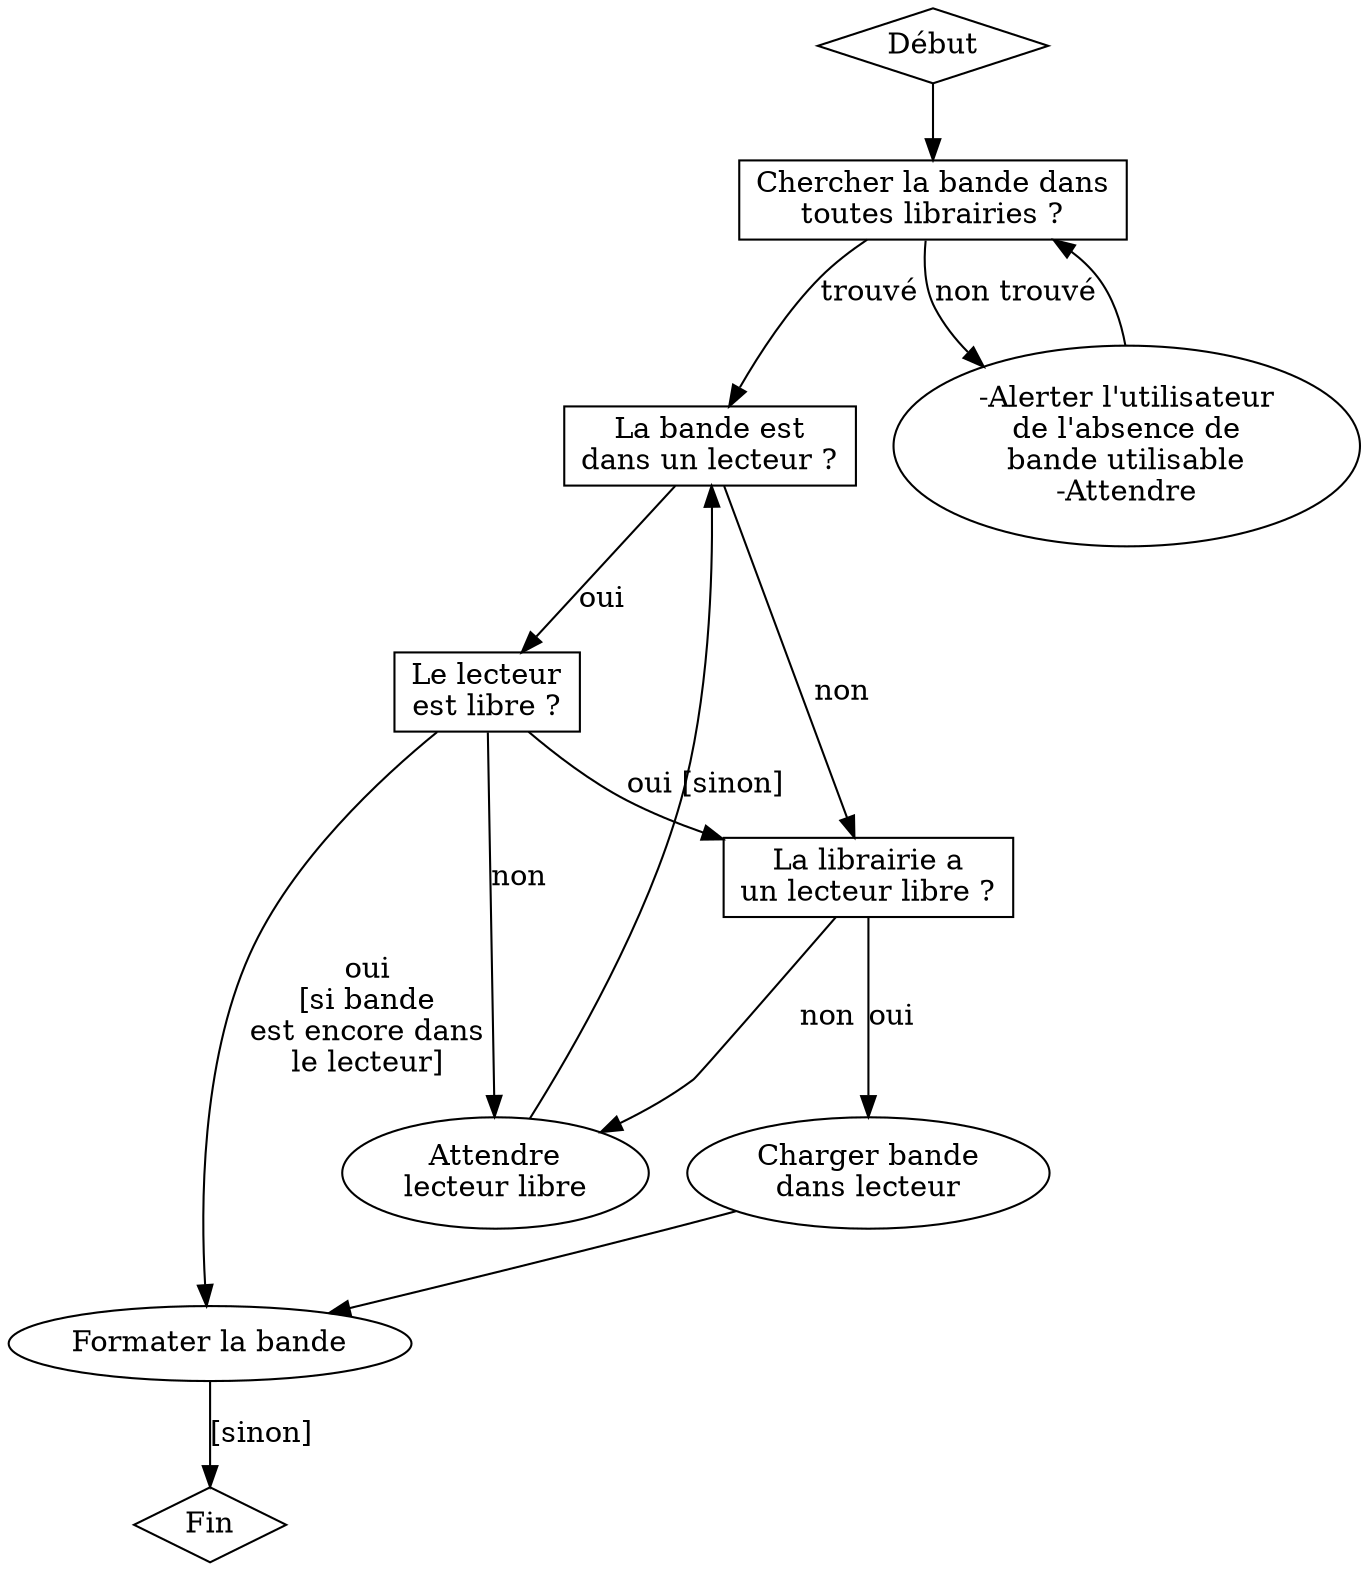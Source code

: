 digraph Format {
	start [shape=diamond, label="Début"];
	end [shape=diamond, label="Fin"];

	findTape [shape=box, label="Chercher la bande dans\ntoutes librairies ?"];
	changerHasFreeDrive [shape=box, label="La librairie a\nun lecteur libre ?"];
	tapeIsInDrive [shape=box, label="La bande est\ndans un lecteur ?"];
	driveIsFree [shape=box, label="Le lecteur\nest libre ?"];

	waitForDrive [shape=oval, label="Attendre\nlecteur libre"];
	// waitForDrive2 [shape=oval, label="Attendre\nlecteur libre"];
	loadTape [shape=oval, label="Charger bande\ndans lecteur"];
	format [shape=oval, label="Formater la bande"];
	alertUser1 [shape=oval, label="-Alerter l'utilisateur\nde l'absence de\nbande utilisable\n-Attendre"];

	start -> findTape;
	changerHasFreeDrive -> loadTape [label="oui"];
	loadTape -> format;
	format -> end [label="[sinon]"];
	changerHasFreeDrive -> waitForDrive [label="non"];
	waitForDrive -> tapeIsInDrive;
	findTape -> alertUser1 [label="non trouvé"];
	alertUser1 -> findTape;
	findTape -> tapeIsInDrive [label="trouvé"];
	tapeIsInDrive -> changerHasFreeDrive [label="non"];
	tapeIsInDrive -> driveIsFree [label="oui"];
	driveIsFree -> waitForDrive [label="non"];
	driveIsFree -> format [label="oui\n[si bande\nest encore dans\nle lecteur]"];
	driveIsFree -> changerHasFreeDrive [label="oui [sinon]"];
}
